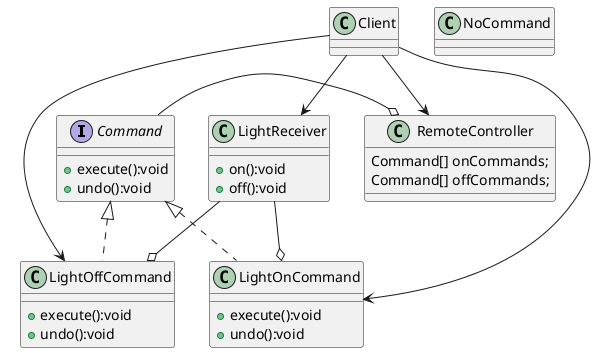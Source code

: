 @startuml
'https://plantuml.com/class-diagram

interface Command{
 '执行命令
 +execute():void
 '撤销命令
 +undo():void
}

class LightOnCommand {
    '执行电灯的打开操作
    +execute():void
    +undo():void
}

class LightOffCommand {
    '执行电灯的关闭操作
    +execute():void
    +undo():void
}

class LightReceiver{
    +on():void
    +off():void
}

'遥控器对象，也就是我们的 命令调用者
class RemoteController{
    Command[] onCommands;
    Command[] offCommands;
}

Command -o RemoteController

class NoCommand{
    'no-op : 空命令 对于简化操作 有帮助。可以省去对空的判断。

}

class Client{}
Client --> LightOnCommand
Client --> LightOffCommand
Client --> RemoteController
Client --> LightReceiver
Command <|.. LightOnCommand
Command <|.. LightOffCommand

LightReceiver --o LightOnCommand
LightReceiver --o LightOffCommand
@enduml